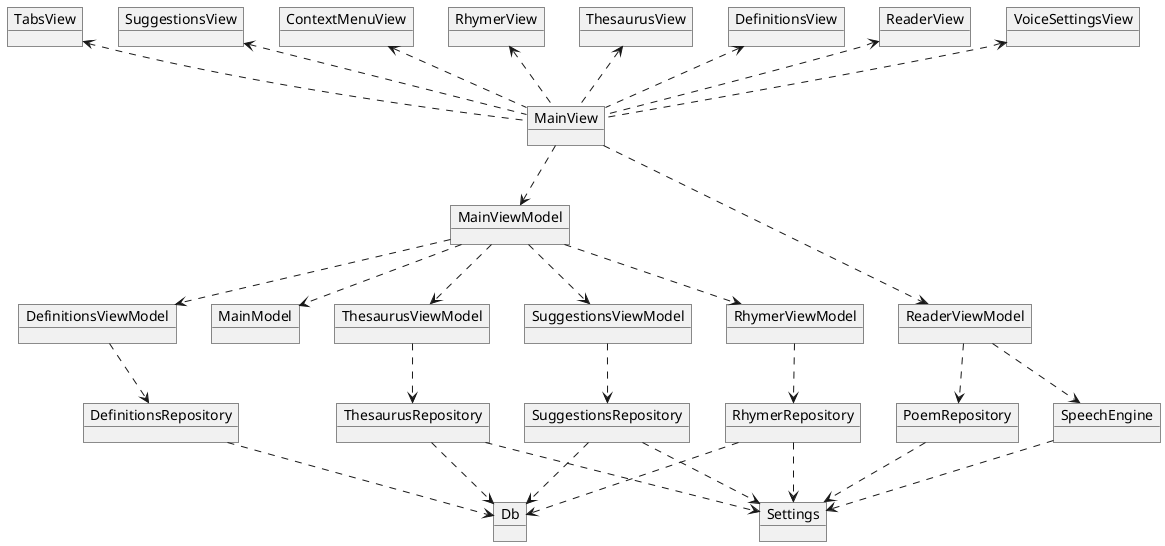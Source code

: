 @startuml
object TabsView
object SuggestionsView
object ContextMenuView
object RhymerView
object ThesaurusView
object DefinitionsView
object ReaderView
object VoiceSettingsView
object MainView

object MainViewModel
object RhymerViewModel
object ThesaurusViewModel
object DefinitionsViewModel
object ReaderViewModel
object SuggestionsViewModel

object MainModel
object RhymerRepository
object ThesaurusRepository
object DefinitionsRepository
object PoemRepository
object SuggestionsRepository
object SpeechEngine


object Db
object Settings

TabsView <.. MainView
ContextMenuView <.. MainView
RhymerView <.. MainView
ThesaurusView <.. MainView
DefinitionsView <.. MainView
ReaderView <.. MainView
VoiceSettingsView <.. MainView
SuggestionsView <.. MainView
MainView ..> MainViewModel
MainView ..> ReaderViewModel

MainViewModel ..> MainModel
MainViewModel ..> RhymerViewModel
MainViewModel ..> ThesaurusViewModel
MainViewModel ..> DefinitionsViewModel
MainViewModel ..> SuggestionsViewModel

RhymerViewModel ..> RhymerRepository
ThesaurusViewModel ..> ThesaurusRepository 
DefinitionsViewModel ..> DefinitionsRepository
ReaderViewModel ..> PoemRepository
ReaderViewModel ..> SpeechEngine
SuggestionsViewModel ..> SuggestionsRepository


RhymerRepository ..> Db
ThesaurusRepository ..> Db
DefinitionsRepository ..> Db
SuggestionsRepository ..> Db
RhymerRepository ..> Settings
ThesaurusRepository ..> Settings
PoemRepository ..> Settings
SuggestionsRepository ..> Settings
SpeechEngine ..> Settings

@enduml
